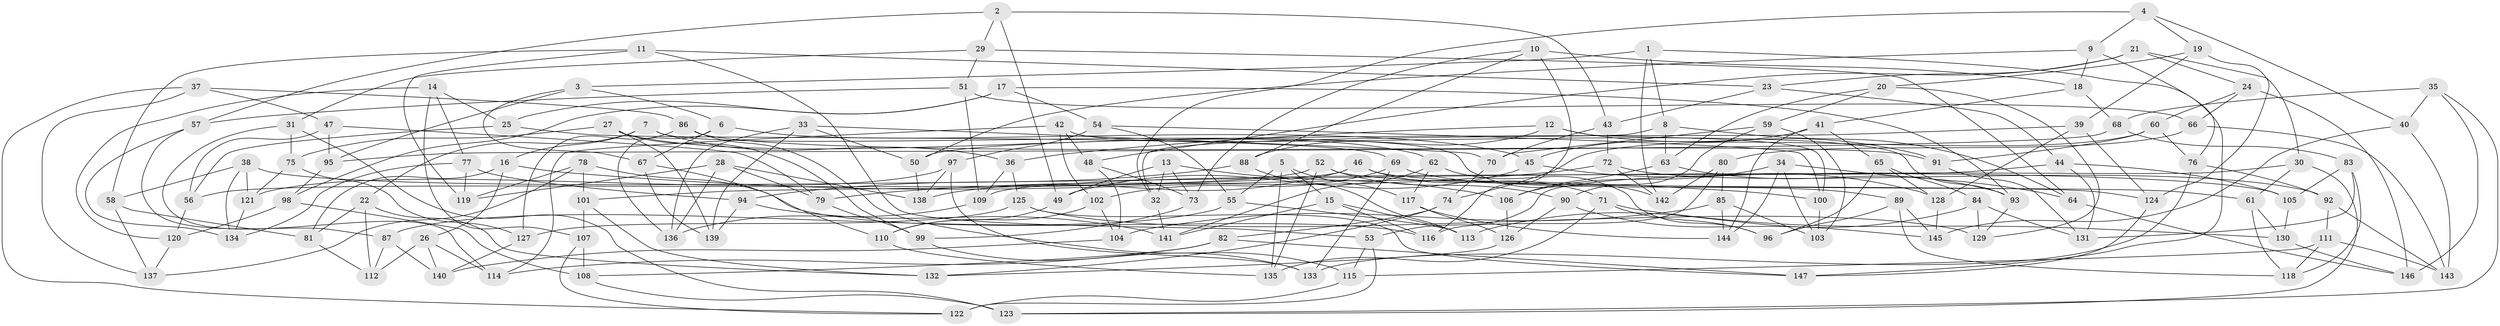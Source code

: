// coarse degree distribution, {6: 0.46464646464646464, 5: 0.020202020202020204, 4: 0.5151515151515151}
// Generated by graph-tools (version 1.1) at 2025/42/03/06/25 10:42:16]
// undirected, 147 vertices, 294 edges
graph export_dot {
graph [start="1"]
  node [color=gray90,style=filled];
  1;
  2;
  3;
  4;
  5;
  6;
  7;
  8;
  9;
  10;
  11;
  12;
  13;
  14;
  15;
  16;
  17;
  18;
  19;
  20;
  21;
  22;
  23;
  24;
  25;
  26;
  27;
  28;
  29;
  30;
  31;
  32;
  33;
  34;
  35;
  36;
  37;
  38;
  39;
  40;
  41;
  42;
  43;
  44;
  45;
  46;
  47;
  48;
  49;
  50;
  51;
  52;
  53;
  54;
  55;
  56;
  57;
  58;
  59;
  60;
  61;
  62;
  63;
  64;
  65;
  66;
  67;
  68;
  69;
  70;
  71;
  72;
  73;
  74;
  75;
  76;
  77;
  78;
  79;
  80;
  81;
  82;
  83;
  84;
  85;
  86;
  87;
  88;
  89;
  90;
  91;
  92;
  93;
  94;
  95;
  96;
  97;
  98;
  99;
  100;
  101;
  102;
  103;
  104;
  105;
  106;
  107;
  108;
  109;
  110;
  111;
  112;
  113;
  114;
  115;
  116;
  117;
  118;
  119;
  120;
  121;
  122;
  123;
  124;
  125;
  126;
  127;
  128;
  129;
  130;
  131;
  132;
  133;
  134;
  135;
  136;
  137;
  138;
  139;
  140;
  141;
  142;
  143;
  144;
  145;
  146;
  147;
  1 -- 3;
  1 -- 142;
  1 -- 8;
  1 -- 147;
  2 -- 57;
  2 -- 49;
  2 -- 43;
  2 -- 29;
  3 -- 95;
  3 -- 67;
  3 -- 6;
  4 -- 40;
  4 -- 19;
  4 -- 9;
  4 -- 32;
  5 -- 55;
  5 -- 135;
  5 -- 117;
  5 -- 15;
  6 -- 136;
  6 -- 45;
  6 -- 67;
  7 -- 16;
  7 -- 22;
  7 -- 142;
  7 -- 36;
  8 -- 64;
  8 -- 63;
  8 -- 32;
  9 -- 50;
  9 -- 18;
  9 -- 76;
  10 -- 73;
  10 -- 88;
  10 -- 116;
  10 -- 18;
  11 -- 58;
  11 -- 53;
  11 -- 119;
  11 -- 23;
  12 -- 88;
  12 -- 36;
  12 -- 91;
  12 -- 100;
  13 -- 49;
  13 -- 106;
  13 -- 73;
  13 -- 32;
  14 -- 25;
  14 -- 120;
  14 -- 77;
  14 -- 107;
  15 -- 113;
  15 -- 116;
  15 -- 141;
  16 -- 81;
  16 -- 100;
  16 -- 26;
  17 -- 54;
  17 -- 93;
  17 -- 25;
  17 -- 98;
  18 -- 41;
  18 -- 68;
  19 -- 124;
  19 -- 20;
  19 -- 39;
  20 -- 63;
  20 -- 129;
  20 -- 59;
  21 -- 23;
  21 -- 24;
  21 -- 30;
  21 -- 48;
  22 -- 81;
  22 -- 132;
  22 -- 112;
  23 -- 44;
  23 -- 43;
  24 -- 146;
  24 -- 66;
  24 -- 60;
  25 -- 69;
  25 -- 56;
  26 -- 140;
  26 -- 112;
  26 -- 114;
  27 -- 75;
  27 -- 99;
  27 -- 62;
  27 -- 139;
  28 -- 79;
  28 -- 119;
  28 -- 136;
  28 -- 138;
  29 -- 64;
  29 -- 51;
  29 -- 31;
  30 -- 123;
  30 -- 61;
  30 -- 53;
  31 -- 114;
  31 -- 75;
  31 -- 123;
  32 -- 141;
  33 -- 139;
  33 -- 50;
  33 -- 136;
  33 -- 70;
  34 -- 64;
  34 -- 144;
  34 -- 106;
  34 -- 103;
  35 -- 123;
  35 -- 40;
  35 -- 146;
  35 -- 68;
  36 -- 125;
  36 -- 109;
  37 -- 86;
  37 -- 122;
  37 -- 47;
  37 -- 137;
  38 -- 134;
  38 -- 105;
  38 -- 58;
  38 -- 121;
  39 -- 50;
  39 -- 124;
  39 -- 128;
  40 -- 145;
  40 -- 143;
  41 -- 65;
  41 -- 144;
  41 -- 45;
  42 -- 114;
  42 -- 93;
  42 -- 48;
  42 -- 102;
  43 -- 70;
  43 -- 72;
  44 -- 105;
  44 -- 109;
  44 -- 131;
  45 -- 128;
  45 -- 49;
  46 -- 138;
  46 -- 101;
  46 -- 61;
  46 -- 71;
  47 -- 56;
  47 -- 79;
  47 -- 95;
  48 -- 73;
  48 -- 104;
  49 -- 110;
  50 -- 138;
  51 -- 57;
  51 -- 66;
  51 -- 109;
  52 -- 124;
  52 -- 56;
  52 -- 135;
  52 -- 90;
  53 -- 115;
  53 -- 122;
  54 -- 55;
  54 -- 100;
  54 -- 97;
  55 -- 113;
  55 -- 87;
  56 -- 120;
  57 -- 134;
  57 -- 87;
  58 -- 137;
  58 -- 81;
  59 -- 90;
  59 -- 103;
  59 -- 70;
  60 -- 91;
  60 -- 76;
  60 -- 74;
  61 -- 118;
  61 -- 130;
  62 -- 141;
  62 -- 96;
  62 -- 117;
  63 -- 106;
  63 -- 93;
  64 -- 146;
  65 -- 96;
  65 -- 128;
  65 -- 84;
  66 -- 80;
  66 -- 143;
  67 -- 110;
  67 -- 139;
  68 -- 83;
  68 -- 95;
  69 -- 133;
  69 -- 89;
  69 -- 102;
  70 -- 74;
  71 -- 135;
  71 -- 130;
  71 -- 96;
  72 -- 142;
  72 -- 79;
  72 -- 92;
  73 -- 99;
  74 -- 82;
  74 -- 132;
  75 -- 121;
  75 -- 127;
  76 -- 133;
  76 -- 92;
  77 -- 119;
  77 -- 94;
  77 -- 134;
  78 -- 137;
  78 -- 119;
  78 -- 101;
  78 -- 116;
  79 -- 99;
  80 -- 85;
  80 -- 116;
  80 -- 142;
  81 -- 112;
  82 -- 114;
  82 -- 147;
  82 -- 108;
  83 -- 131;
  83 -- 118;
  83 -- 105;
  84 -- 113;
  84 -- 131;
  84 -- 129;
  85 -- 144;
  85 -- 104;
  85 -- 103;
  86 -- 91;
  86 -- 115;
  86 -- 127;
  87 -- 140;
  87 -- 112;
  88 -- 113;
  88 -- 94;
  89 -- 118;
  89 -- 96;
  89 -- 145;
  90 -- 126;
  90 -- 145;
  91 -- 131;
  92 -- 143;
  92 -- 111;
  93 -- 129;
  94 -- 141;
  94 -- 139;
  95 -- 98;
  97 -- 121;
  97 -- 133;
  97 -- 138;
  98 -- 120;
  98 -- 108;
  99 -- 133;
  100 -- 103;
  101 -- 107;
  101 -- 132;
  102 -- 104;
  102 -- 110;
  104 -- 140;
  105 -- 130;
  106 -- 126;
  107 -- 122;
  107 -- 108;
  108 -- 123;
  109 -- 136;
  110 -- 135;
  111 -- 143;
  111 -- 115;
  111 -- 118;
  115 -- 122;
  117 -- 126;
  117 -- 144;
  120 -- 137;
  121 -- 134;
  124 -- 147;
  125 -- 147;
  125 -- 129;
  125 -- 127;
  126 -- 132;
  127 -- 140;
  128 -- 145;
  130 -- 146;
}
